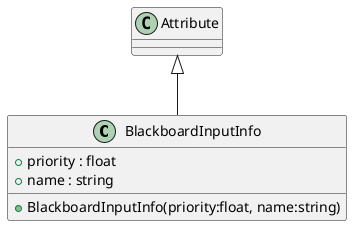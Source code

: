 @startuml
class BlackboardInputInfo {
    + priority : float
    + name : string
    + BlackboardInputInfo(priority:float, name:string)
}
Attribute <|-- BlackboardInputInfo
@enduml
